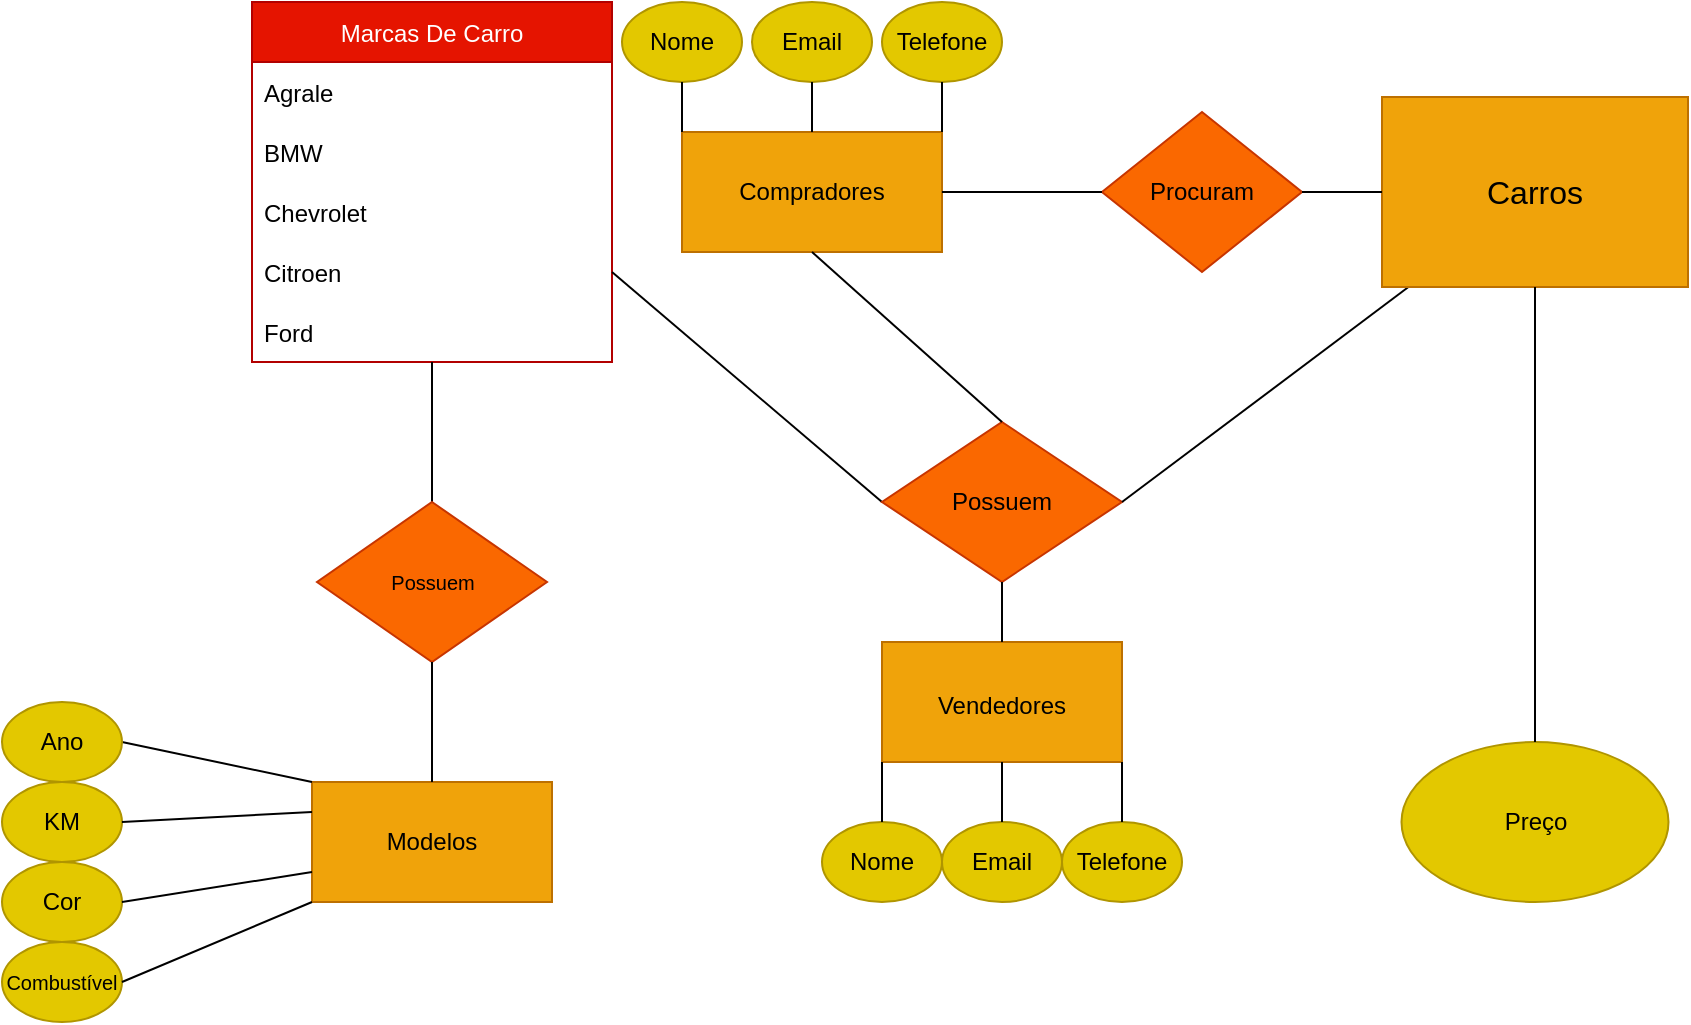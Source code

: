 <mxfile version="17.1.3" type="github">
  <diagram id="MQqg0SwvJMVmJNQTPo3I" name="Page-1">
    <mxGraphModel dx="920" dy="816" grid="1" gridSize="10" guides="1" tooltips="1" connect="1" arrows="1" fold="1" page="1" pageScale="1" pageWidth="827" pageHeight="1169" math="0" shadow="0">
      <root>
        <mxCell id="0" />
        <mxCell id="1" parent="0" />
        <mxCell id="GQu8pzrChekPHRyavr2V-2" value="Marcas De Carro" style="swimlane;fontStyle=0;childLayout=stackLayout;horizontal=1;startSize=30;horizontalStack=0;resizeParent=1;resizeParentMax=0;resizeLast=0;collapsible=1;marginBottom=0;fillColor=#e51400;fontColor=#ffffff;strokeColor=#B20000;" vertex="1" parent="1">
          <mxGeometry x="145" y="60" width="180" height="180" as="geometry" />
        </mxCell>
        <mxCell id="GQu8pzrChekPHRyavr2V-3" value="Agrale" style="text;align=left;verticalAlign=middle;spacingLeft=4;spacingRight=4;overflow=hidden;points=[[0,0.5],[1,0.5]];portConstraint=eastwest;rotatable=0;" vertex="1" parent="GQu8pzrChekPHRyavr2V-2">
          <mxGeometry y="30" width="180" height="30" as="geometry" />
        </mxCell>
        <mxCell id="GQu8pzrChekPHRyavr2V-4" value="BMW" style="text;strokeColor=none;fillColor=none;align=left;verticalAlign=middle;spacingLeft=4;spacingRight=4;overflow=hidden;points=[[0,0.5],[1,0.5]];portConstraint=eastwest;rotatable=0;" vertex="1" parent="GQu8pzrChekPHRyavr2V-2">
          <mxGeometry y="60" width="180" height="30" as="geometry" />
        </mxCell>
        <mxCell id="GQu8pzrChekPHRyavr2V-5" value="Chevrolet" style="text;strokeColor=none;fillColor=none;align=left;verticalAlign=middle;spacingLeft=4;spacingRight=4;overflow=hidden;points=[[0,0.5],[1,0.5]];portConstraint=eastwest;rotatable=0;" vertex="1" parent="GQu8pzrChekPHRyavr2V-2">
          <mxGeometry y="90" width="180" height="30" as="geometry" />
        </mxCell>
        <mxCell id="GQu8pzrChekPHRyavr2V-6" value="Citroen" style="text;strokeColor=none;fillColor=none;align=left;verticalAlign=middle;spacingLeft=4;spacingRight=4;overflow=hidden;points=[[0,0.5],[1,0.5]];portConstraint=eastwest;rotatable=0;" vertex="1" parent="GQu8pzrChekPHRyavr2V-2">
          <mxGeometry y="120" width="180" height="30" as="geometry" />
        </mxCell>
        <mxCell id="GQu8pzrChekPHRyavr2V-7" value="Ford" style="text;strokeColor=none;fillColor=none;align=left;verticalAlign=middle;spacingLeft=4;spacingRight=4;overflow=hidden;points=[[0,0.5],[1,0.5]];portConstraint=eastwest;rotatable=0;" vertex="1" parent="GQu8pzrChekPHRyavr2V-2">
          <mxGeometry y="150" width="180" height="30" as="geometry" />
        </mxCell>
        <mxCell id="GQu8pzrChekPHRyavr2V-8" value="" style="endArrow=none;html=1;rounded=0;entryX=0;entryY=0.5;entryDx=0;entryDy=0;exitX=1;exitY=0.5;exitDx=0;exitDy=0;" edge="1" parent="1" source="GQu8pzrChekPHRyavr2V-6" target="GQu8pzrChekPHRyavr2V-9">
          <mxGeometry width="50" height="50" relative="1" as="geometry">
            <mxPoint x="340" y="230" as="sourcePoint" />
            <mxPoint x="510" y="155" as="targetPoint" />
          </mxGeometry>
        </mxCell>
        <mxCell id="GQu8pzrChekPHRyavr2V-9" value="Possuem" style="rhombus;whiteSpace=wrap;html=1;fillColor=#fa6800;fontColor=#000000;strokeColor=#C73500;" vertex="1" parent="1">
          <mxGeometry x="460" y="270" width="120" height="80" as="geometry" />
        </mxCell>
        <mxCell id="GQu8pzrChekPHRyavr2V-12" value="" style="endArrow=none;html=1;rounded=0;exitX=0.5;exitY=0;exitDx=0;exitDy=0;" edge="1" parent="1" source="GQu8pzrChekPHRyavr2V-23" target="GQu8pzrChekPHRyavr2V-7">
          <mxGeometry width="50" height="50" relative="1" as="geometry">
            <mxPoint x="235" y="310" as="sourcePoint" />
            <mxPoint x="210" y="280" as="targetPoint" />
          </mxGeometry>
        </mxCell>
        <mxCell id="GQu8pzrChekPHRyavr2V-13" value="Modelos" style="rounded=0;whiteSpace=wrap;html=1;fillColor=#f0a30a;fontColor=#000000;strokeColor=#BD7000;" vertex="1" parent="1">
          <mxGeometry x="175" y="450" width="120" height="60" as="geometry" />
        </mxCell>
        <mxCell id="GQu8pzrChekPHRyavr2V-14" value="" style="endArrow=none;html=1;rounded=0;entryX=0;entryY=0;entryDx=0;entryDy=0;exitX=1;exitY=0.5;exitDx=0;exitDy=0;" edge="1" parent="1" source="GQu8pzrChekPHRyavr2V-15" target="GQu8pzrChekPHRyavr2V-13">
          <mxGeometry width="50" height="50" relative="1" as="geometry">
            <mxPoint x="90" y="310" as="sourcePoint" />
            <mxPoint x="410" y="280" as="targetPoint" />
          </mxGeometry>
        </mxCell>
        <mxCell id="GQu8pzrChekPHRyavr2V-15" value="Ano" style="ellipse;whiteSpace=wrap;html=1;fillColor=#e3c800;fontColor=#000000;strokeColor=#B09500;" vertex="1" parent="1">
          <mxGeometry x="20" y="410" width="60" height="40" as="geometry" />
        </mxCell>
        <mxCell id="GQu8pzrChekPHRyavr2V-16" value="KM" style="ellipse;whiteSpace=wrap;html=1;fillColor=#e3c800;fontColor=#000000;strokeColor=#B09500;" vertex="1" parent="1">
          <mxGeometry x="20" y="450" width="60" height="40" as="geometry" />
        </mxCell>
        <mxCell id="GQu8pzrChekPHRyavr2V-17" value="" style="endArrow=none;html=1;rounded=0;entryX=0;entryY=0.25;entryDx=0;entryDy=0;exitX=1;exitY=0.5;exitDx=0;exitDy=0;" edge="1" parent="1" source="GQu8pzrChekPHRyavr2V-16" target="GQu8pzrChekPHRyavr2V-13">
          <mxGeometry width="50" height="50" relative="1" as="geometry">
            <mxPoint x="210" y="330" as="sourcePoint" />
            <mxPoint x="260" y="280" as="targetPoint" />
          </mxGeometry>
        </mxCell>
        <mxCell id="GQu8pzrChekPHRyavr2V-19" value="Cor" style="ellipse;whiteSpace=wrap;html=1;fillColor=#e3c800;fontColor=#000000;strokeColor=#B09500;" vertex="1" parent="1">
          <mxGeometry x="20" y="490" width="60" height="40" as="geometry" />
        </mxCell>
        <mxCell id="GQu8pzrChekPHRyavr2V-20" value="" style="endArrow=none;html=1;rounded=0;entryX=1;entryY=0.5;entryDx=0;entryDy=0;exitX=0;exitY=0.75;exitDx=0;exitDy=0;" edge="1" parent="1" source="GQu8pzrChekPHRyavr2V-13" target="GQu8pzrChekPHRyavr2V-19">
          <mxGeometry width="50" height="50" relative="1" as="geometry">
            <mxPoint x="210" y="330" as="sourcePoint" />
            <mxPoint x="260" y="280" as="targetPoint" />
          </mxGeometry>
        </mxCell>
        <mxCell id="GQu8pzrChekPHRyavr2V-21" value="&lt;font style=&quot;font-size: 10px&quot;&gt;Combustível&lt;/font&gt;" style="ellipse;whiteSpace=wrap;html=1;fillColor=#e3c800;fontColor=#000000;strokeColor=#B09500;" vertex="1" parent="1">
          <mxGeometry x="20" y="530" width="60" height="40" as="geometry" />
        </mxCell>
        <mxCell id="GQu8pzrChekPHRyavr2V-22" value="" style="endArrow=none;html=1;rounded=0;exitX=1;exitY=0.5;exitDx=0;exitDy=0;entryX=0;entryY=1;entryDx=0;entryDy=0;" edge="1" parent="1" source="GQu8pzrChekPHRyavr2V-21" target="GQu8pzrChekPHRyavr2V-13">
          <mxGeometry width="50" height="50" relative="1" as="geometry">
            <mxPoint x="210" y="330" as="sourcePoint" />
            <mxPoint x="260" y="280" as="targetPoint" />
          </mxGeometry>
        </mxCell>
        <mxCell id="GQu8pzrChekPHRyavr2V-23" value="Possuem" style="rhombus;whiteSpace=wrap;html=1;fontSize=10;fillColor=#fa6800;fontColor=#000000;strokeColor=#C73500;" vertex="1" parent="1">
          <mxGeometry x="177.5" y="310" width="115" height="80" as="geometry" />
        </mxCell>
        <mxCell id="GQu8pzrChekPHRyavr2V-25" value="" style="endArrow=none;html=1;rounded=0;fontSize=10;entryX=0.5;entryY=1;entryDx=0;entryDy=0;exitX=0.5;exitY=0;exitDx=0;exitDy=0;" edge="1" parent="1" source="GQu8pzrChekPHRyavr2V-13" target="GQu8pzrChekPHRyavr2V-23">
          <mxGeometry width="50" height="50" relative="1" as="geometry">
            <mxPoint x="210" y="430" as="sourcePoint" />
            <mxPoint x="260" y="380" as="targetPoint" />
          </mxGeometry>
        </mxCell>
        <mxCell id="GQu8pzrChekPHRyavr2V-26" value="" style="endArrow=none;html=1;rounded=0;fontSize=10;exitX=1;exitY=0.5;exitDx=0;exitDy=0;" edge="1" parent="1" source="GQu8pzrChekPHRyavr2V-9" target="GQu8pzrChekPHRyavr2V-27">
          <mxGeometry width="50" height="50" relative="1" as="geometry">
            <mxPoint x="580" y="330" as="sourcePoint" />
            <mxPoint x="720" y="155" as="targetPoint" />
          </mxGeometry>
        </mxCell>
        <mxCell id="GQu8pzrChekPHRyavr2V-27" value="&lt;font style=&quot;font-size: 16px&quot;&gt;Carros&lt;/font&gt;" style="rounded=0;whiteSpace=wrap;html=1;fontSize=10;fillColor=#f0a30a;fontColor=#000000;strokeColor=#BD7000;" vertex="1" parent="1">
          <mxGeometry x="710" y="107.5" width="153" height="95" as="geometry" />
        </mxCell>
        <mxCell id="GQu8pzrChekPHRyavr2V-28" value="&lt;font style=&quot;font-size: 12px&quot;&gt;Vendedores&lt;/font&gt;" style="rounded=0;whiteSpace=wrap;html=1;fontSize=16;fillColor=#f0a30a;fontColor=#000000;strokeColor=#BD7000;" vertex="1" parent="1">
          <mxGeometry x="460" y="380" width="120" height="60" as="geometry" />
        </mxCell>
        <mxCell id="GQu8pzrChekPHRyavr2V-29" value="" style="endArrow=none;html=1;rounded=0;fontSize=12;entryX=0.5;entryY=1;entryDx=0;entryDy=0;exitX=0.5;exitY=0;exitDx=0;exitDy=0;" edge="1" parent="1" source="GQu8pzrChekPHRyavr2V-28" target="GQu8pzrChekPHRyavr2V-9">
          <mxGeometry width="50" height="50" relative="1" as="geometry">
            <mxPoint x="420" y="330" as="sourcePoint" />
            <mxPoint x="530" y="200" as="targetPoint" />
          </mxGeometry>
        </mxCell>
        <mxCell id="GQu8pzrChekPHRyavr2V-30" value="Nome" style="ellipse;whiteSpace=wrap;html=1;fontSize=12;fillColor=#e3c800;fontColor=#000000;strokeColor=#B09500;" vertex="1" parent="1">
          <mxGeometry x="430" y="470" width="60" height="40" as="geometry" />
        </mxCell>
        <mxCell id="GQu8pzrChekPHRyavr2V-31" value="Email" style="ellipse;whiteSpace=wrap;html=1;fontSize=12;fillColor=#e3c800;fontColor=#000000;strokeColor=#B09500;" vertex="1" parent="1">
          <mxGeometry x="490" y="470" width="60" height="40" as="geometry" />
        </mxCell>
        <mxCell id="GQu8pzrChekPHRyavr2V-32" value="Telefone" style="ellipse;whiteSpace=wrap;html=1;fontSize=12;fillColor=#e3c800;fontColor=#000000;strokeColor=#B09500;" vertex="1" parent="1">
          <mxGeometry x="550" y="470" width="60" height="40" as="geometry" />
        </mxCell>
        <mxCell id="GQu8pzrChekPHRyavr2V-34" value="" style="endArrow=none;html=1;rounded=0;fontSize=12;exitX=0.5;exitY=0;exitDx=0;exitDy=0;entryX=0;entryY=1;entryDx=0;entryDy=0;" edge="1" parent="1" source="GQu8pzrChekPHRyavr2V-30" target="GQu8pzrChekPHRyavr2V-28">
          <mxGeometry width="50" height="50" relative="1" as="geometry">
            <mxPoint x="570" y="380" as="sourcePoint" />
            <mxPoint x="620" y="330" as="targetPoint" />
          </mxGeometry>
        </mxCell>
        <mxCell id="GQu8pzrChekPHRyavr2V-35" value="" style="endArrow=none;html=1;rounded=0;fontSize=12;exitX=0.5;exitY=0;exitDx=0;exitDy=0;entryX=0.5;entryY=1;entryDx=0;entryDy=0;" edge="1" parent="1" source="GQu8pzrChekPHRyavr2V-31" target="GQu8pzrChekPHRyavr2V-28">
          <mxGeometry width="50" height="50" relative="1" as="geometry">
            <mxPoint x="570" y="380" as="sourcePoint" />
            <mxPoint x="620" y="330" as="targetPoint" />
          </mxGeometry>
        </mxCell>
        <mxCell id="GQu8pzrChekPHRyavr2V-36" value="" style="endArrow=none;html=1;rounded=0;fontSize=12;exitX=0.5;exitY=0;exitDx=0;exitDy=0;entryX=1;entryY=1;entryDx=0;entryDy=0;" edge="1" parent="1" source="GQu8pzrChekPHRyavr2V-32" target="GQu8pzrChekPHRyavr2V-28">
          <mxGeometry width="50" height="50" relative="1" as="geometry">
            <mxPoint x="570" y="380" as="sourcePoint" />
            <mxPoint x="620" y="330" as="targetPoint" />
          </mxGeometry>
        </mxCell>
        <mxCell id="GQu8pzrChekPHRyavr2V-37" value="Preço" style="ellipse;whiteSpace=wrap;html=1;fontSize=12;fillColor=#e3c800;fontColor=#000000;strokeColor=#B09500;" vertex="1" parent="1">
          <mxGeometry x="719.75" y="430" width="133.5" height="80" as="geometry" />
        </mxCell>
        <mxCell id="GQu8pzrChekPHRyavr2V-38" value="" style="endArrow=none;html=1;rounded=0;fontSize=12;entryX=0.5;entryY=1;entryDx=0;entryDy=0;exitX=0.5;exitY=0;exitDx=0;exitDy=0;" edge="1" parent="1" source="GQu8pzrChekPHRyavr2V-37" target="GQu8pzrChekPHRyavr2V-27">
          <mxGeometry width="50" height="50" relative="1" as="geometry">
            <mxPoint x="660" y="380" as="sourcePoint" />
            <mxPoint x="710" y="330" as="targetPoint" />
          </mxGeometry>
        </mxCell>
        <mxCell id="GQu8pzrChekPHRyavr2V-40" value="Compradores" style="rounded=0;whiteSpace=wrap;html=1;fontSize=12;fillColor=#f0a30a;fontColor=#000000;strokeColor=#BD7000;" vertex="1" parent="1">
          <mxGeometry x="360" y="125" width="130" height="60" as="geometry" />
        </mxCell>
        <mxCell id="GQu8pzrChekPHRyavr2V-41" value="" style="endArrow=none;html=1;rounded=0;fontSize=12;entryX=0.5;entryY=0;entryDx=0;entryDy=0;exitX=0.5;exitY=1;exitDx=0;exitDy=0;" edge="1" parent="1" source="GQu8pzrChekPHRyavr2V-40" target="GQu8pzrChekPHRyavr2V-9">
          <mxGeometry width="50" height="50" relative="1" as="geometry">
            <mxPoint x="460" y="400" as="sourcePoint" />
            <mxPoint x="510" y="350" as="targetPoint" />
          </mxGeometry>
        </mxCell>
        <mxCell id="GQu8pzrChekPHRyavr2V-42" value="Procuram" style="rhombus;whiteSpace=wrap;html=1;fontSize=12;fillColor=#fa6800;fontColor=#000000;strokeColor=#C73500;" vertex="1" parent="1">
          <mxGeometry x="570" y="115" width="100" height="80" as="geometry" />
        </mxCell>
        <mxCell id="GQu8pzrChekPHRyavr2V-43" value="" style="endArrow=none;html=1;rounded=0;fontSize=12;entryX=0;entryY=0.5;entryDx=0;entryDy=0;exitX=1;exitY=0.5;exitDx=0;exitDy=0;" edge="1" parent="1" source="GQu8pzrChekPHRyavr2V-40" target="GQu8pzrChekPHRyavr2V-42">
          <mxGeometry width="50" height="50" relative="1" as="geometry">
            <mxPoint x="460" y="400" as="sourcePoint" />
            <mxPoint x="510" y="350" as="targetPoint" />
          </mxGeometry>
        </mxCell>
        <mxCell id="GQu8pzrChekPHRyavr2V-44" value="" style="endArrow=none;html=1;rounded=0;fontSize=12;entryX=0;entryY=0.5;entryDx=0;entryDy=0;exitX=1;exitY=0.5;exitDx=0;exitDy=0;" edge="1" parent="1" source="GQu8pzrChekPHRyavr2V-42" target="GQu8pzrChekPHRyavr2V-27">
          <mxGeometry width="50" height="50" relative="1" as="geometry">
            <mxPoint x="460" y="400" as="sourcePoint" />
            <mxPoint x="510" y="350" as="targetPoint" />
          </mxGeometry>
        </mxCell>
        <mxCell id="GQu8pzrChekPHRyavr2V-45" value="Nome" style="ellipse;whiteSpace=wrap;html=1;fontSize=12;fillColor=#e3c800;fontColor=#000000;strokeColor=#B09500;" vertex="1" parent="1">
          <mxGeometry x="330" y="60" width="60" height="40" as="geometry" />
        </mxCell>
        <mxCell id="GQu8pzrChekPHRyavr2V-46" value="Email" style="ellipse;whiteSpace=wrap;html=1;fontSize=12;fillColor=#e3c800;fontColor=#000000;strokeColor=#B09500;" vertex="1" parent="1">
          <mxGeometry x="395" y="60" width="60" height="40" as="geometry" />
        </mxCell>
        <mxCell id="GQu8pzrChekPHRyavr2V-47" value="Telefone" style="ellipse;whiteSpace=wrap;html=1;fontSize=12;fillColor=#e3c800;fontColor=#000000;strokeColor=#B09500;" vertex="1" parent="1">
          <mxGeometry x="460" y="60" width="60" height="40" as="geometry" />
        </mxCell>
        <mxCell id="GQu8pzrChekPHRyavr2V-48" value="" style="endArrow=none;html=1;rounded=0;fontSize=12;entryX=0.5;entryY=1;entryDx=0;entryDy=0;exitX=0;exitY=0;exitDx=0;exitDy=0;" edge="1" parent="1" source="GQu8pzrChekPHRyavr2V-40" target="GQu8pzrChekPHRyavr2V-45">
          <mxGeometry width="50" height="50" relative="1" as="geometry">
            <mxPoint x="460" y="400" as="sourcePoint" />
            <mxPoint x="510" y="350" as="targetPoint" />
          </mxGeometry>
        </mxCell>
        <mxCell id="GQu8pzrChekPHRyavr2V-49" value="" style="endArrow=none;html=1;rounded=0;fontSize=12;entryX=0.5;entryY=1;entryDx=0;entryDy=0;exitX=0.5;exitY=0;exitDx=0;exitDy=0;" edge="1" parent="1" source="GQu8pzrChekPHRyavr2V-40" target="GQu8pzrChekPHRyavr2V-46">
          <mxGeometry width="50" height="50" relative="1" as="geometry">
            <mxPoint x="460" y="400" as="sourcePoint" />
            <mxPoint x="510" y="350" as="targetPoint" />
          </mxGeometry>
        </mxCell>
        <mxCell id="GQu8pzrChekPHRyavr2V-50" value="" style="endArrow=none;html=1;rounded=0;fontSize=12;entryX=0.5;entryY=1;entryDx=0;entryDy=0;exitX=1;exitY=0;exitDx=0;exitDy=0;" edge="1" parent="1" source="GQu8pzrChekPHRyavr2V-40" target="GQu8pzrChekPHRyavr2V-47">
          <mxGeometry width="50" height="50" relative="1" as="geometry">
            <mxPoint x="480" y="130" as="sourcePoint" />
            <mxPoint x="510" y="350" as="targetPoint" />
          </mxGeometry>
        </mxCell>
      </root>
    </mxGraphModel>
  </diagram>
</mxfile>
